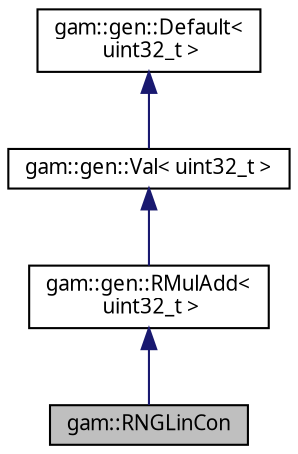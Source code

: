 digraph "gam::RNGLinCon"
{
 // LATEX_PDF_SIZE
  bgcolor="transparent";
  edge [fontname="FreeSans.ttf",fontsize="10",labelfontname="FreeSans.ttf",labelfontsize="10"];
  node [fontname="FreeSans.ttf",fontsize="10",shape=record];
  Node1 [label="gam::RNGLinCon",height=0.2,width=0.4,color="black", fillcolor="grey75", style="filled", fontcolor="black",tooltip="Linear congruential uniform pseudo-random number generator."];
  Node2 -> Node1 [dir="back",color="midnightblue",fontsize="10",style="solid",fontname="FreeSans.ttf"];
  Node2 [label="gam::gen::RMulAdd\<\l uint32_t \>",height=0.2,width=0.4,color="black",URL="$structgam_1_1gen_1_1_r_mul_add.html",tooltip=" "];
  Node3 -> Node2 [dir="back",color="midnightblue",fontsize="10",style="solid",fontname="FreeSans.ttf"];
  Node3 [label="gam::gen::Val\< uint32_t \>",height=0.2,width=0.4,color="black",URL="$structgam_1_1gen_1_1_val.html",tooltip=" "];
  Node4 -> Node3 [dir="back",color="midnightblue",fontsize="10",style="solid",fontname="FreeSans.ttf"];
  Node4 [label="gam::gen::Default\<\l uint32_t \>",height=0.2,width=0.4,color="black",URL="$structgam_1_1gen_1_1_default.html",tooltip=" "];
}
